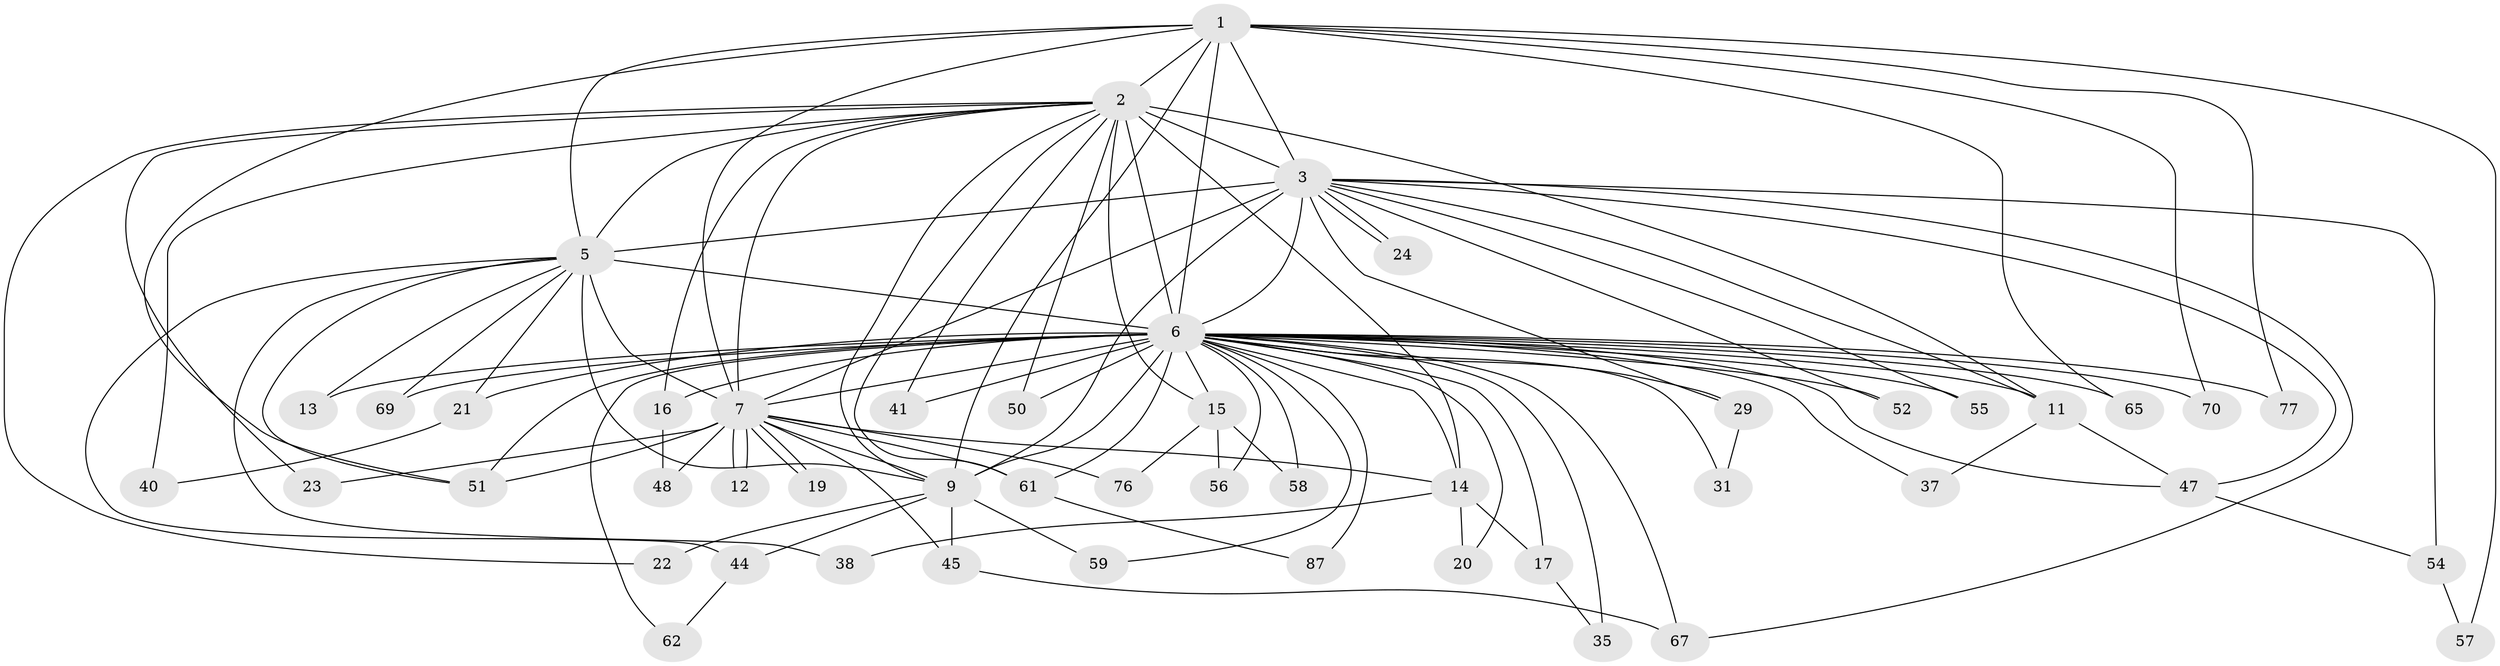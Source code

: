 // original degree distribution, {16: 0.010101010101010102, 27: 0.010101010101010102, 21: 0.010101010101010102, 17: 0.010101010101010102, 20: 0.020202020202020204, 23: 0.010101010101010102, 34: 0.010101010101010102, 15: 0.010101010101010102, 25: 0.010101010101010102, 5: 0.030303030303030304, 2: 0.6060606060606061, 8: 0.010101010101010102, 6: 0.010101010101010102, 3: 0.1717171717171717, 4: 0.0707070707070707}
// Generated by graph-tools (version 1.1) at 2025/13/03/09/25 04:13:47]
// undirected, 49 vertices, 112 edges
graph export_dot {
graph [start="1"]
  node [color=gray90,style=filled];
  1;
  2 [super="+39+60+91+4+66+34+36"];
  3 [super="+49+78+73+74"];
  5;
  6 [super="+85+63+33+30+8+27+88"];
  7 [super="+53"];
  9 [super="+25"];
  11;
  12;
  13;
  14;
  15;
  16;
  17;
  19;
  20;
  21 [super="+28"];
  22;
  23;
  24;
  29;
  31;
  35 [super="+79+97+84"];
  37;
  38;
  40;
  41;
  44;
  45;
  47 [super="+81"];
  48;
  50;
  51 [super="+75"];
  52;
  54;
  55;
  56;
  57;
  58 [super="+68"];
  59;
  61 [super="+80"];
  62 [super="+90"];
  65;
  67 [super="+92"];
  69 [super="+99"];
  70;
  76;
  77;
  87;
  1 -- 2 [weight=3];
  1 -- 3;
  1 -- 5;
  1 -- 6 [weight=4];
  1 -- 7;
  1 -- 9;
  1 -- 51;
  1 -- 57;
  1 -- 65;
  1 -- 70;
  1 -- 77;
  2 -- 3 [weight=4];
  2 -- 5 [weight=3];
  2 -- 6 [weight=14];
  2 -- 7 [weight=3];
  2 -- 9 [weight=2];
  2 -- 11;
  2 -- 22;
  2 -- 23;
  2 -- 41;
  2 -- 50;
  2 -- 61 [weight=2];
  2 -- 14 [weight=2];
  2 -- 40;
  2 -- 15;
  2 -- 16;
  3 -- 5 [weight=2];
  3 -- 6 [weight=4];
  3 -- 7 [weight=2];
  3 -- 9;
  3 -- 24;
  3 -- 24;
  3 -- 29;
  3 -- 52;
  3 -- 54;
  3 -- 55;
  3 -- 47;
  3 -- 67;
  3 -- 11;
  5 -- 6 [weight=5];
  5 -- 7;
  5 -- 9 [weight=2];
  5 -- 13;
  5 -- 21;
  5 -- 38;
  5 -- 44;
  5 -- 51;
  5 -- 69;
  6 -- 7 [weight=4];
  6 -- 9 [weight=5];
  6 -- 11;
  6 -- 21 [weight=2];
  6 -- 47;
  6 -- 52 [weight=2];
  6 -- 13;
  6 -- 14 [weight=2];
  6 -- 15 [weight=2];
  6 -- 16;
  6 -- 17;
  6 -- 20;
  6 -- 29;
  6 -- 31;
  6 -- 35 [weight=4];
  6 -- 37;
  6 -- 41;
  6 -- 50;
  6 -- 51;
  6 -- 55;
  6 -- 56;
  6 -- 58 [weight=3];
  6 -- 59;
  6 -- 61;
  6 -- 62;
  6 -- 65;
  6 -- 67;
  6 -- 69;
  6 -- 70;
  6 -- 77;
  6 -- 87;
  7 -- 9;
  7 -- 12;
  7 -- 12;
  7 -- 14;
  7 -- 19;
  7 -- 19;
  7 -- 23;
  7 -- 45;
  7 -- 48;
  7 -- 76;
  7 -- 61;
  7 -- 51;
  9 -- 22;
  9 -- 44;
  9 -- 45;
  9 -- 59;
  11 -- 37;
  11 -- 47;
  14 -- 17;
  14 -- 20;
  14 -- 38;
  15 -- 56;
  15 -- 58;
  15 -- 76;
  16 -- 48;
  17 -- 35;
  21 -- 40;
  29 -- 31;
  44 -- 62;
  45 -- 67;
  47 -- 54;
  54 -- 57;
  61 -- 87;
}
